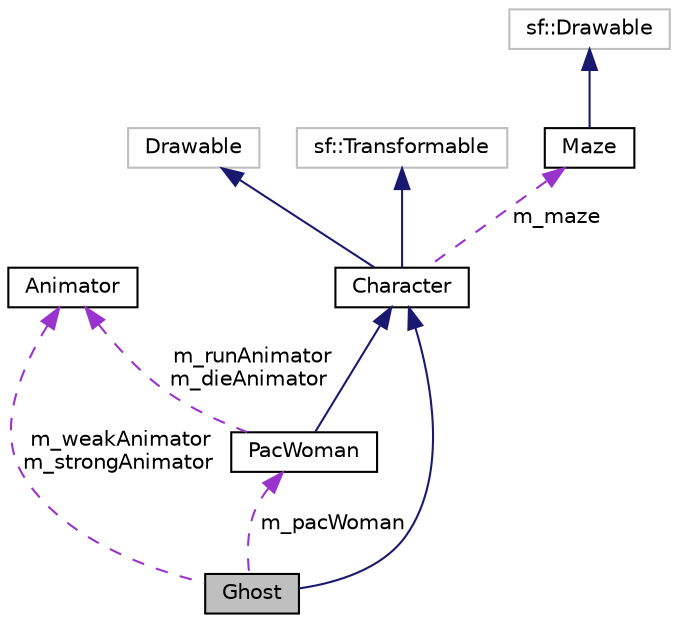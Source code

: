 digraph "Ghost"
{
  edge [fontname="Helvetica",fontsize="10",labelfontname="Helvetica",labelfontsize="10"];
  node [fontname="Helvetica",fontsize="10",shape=record];
  Node4 [label="Ghost",height=0.2,width=0.4,color="black", fillcolor="grey75", style="filled", fontcolor="black"];
  Node5 -> Node4 [dir="back",color="midnightblue",fontsize="10",style="solid",fontname="Helvetica"];
  Node5 [label="Character",height=0.2,width=0.4,color="black", fillcolor="white", style="filled",URL="$classCharacter.html",tooltip="\"Character Class\" "];
  Node6 -> Node5 [dir="back",color="midnightblue",fontsize="10",style="solid",fontname="Helvetica"];
  Node6 [label="Drawable",height=0.2,width=0.4,color="grey75", fillcolor="white", style="filled"];
  Node7 -> Node5 [dir="back",color="midnightblue",fontsize="10",style="solid",fontname="Helvetica"];
  Node7 [label="sf::Transformable",height=0.2,width=0.4,color="grey75", fillcolor="white", style="filled"];
  Node8 -> Node5 [dir="back",color="darkorchid3",fontsize="10",style="dashed",label=" m_maze" ,fontname="Helvetica"];
  Node8 [label="Maze",height=0.2,width=0.4,color="black", fillcolor="white", style="filled",URL="$classMaze.html",tooltip="\"Maze class\"  \"Header to create the map or scene for the game\" "];
  Node9 -> Node8 [dir="back",color="midnightblue",fontsize="10",style="solid",fontname="Helvetica"];
  Node9 [label="sf::Drawable",height=0.2,width=0.4,color="grey75", fillcolor="white", style="filled"];
  Node10 -> Node4 [dir="back",color="darkorchid3",fontsize="10",style="dashed",label=" m_weakAnimator\nm_strongAnimator" ,fontname="Helvetica"];
  Node10 [label="Animator",height=0.2,width=0.4,color="black", fillcolor="white", style="filled",URL="$classAnimator.html",tooltip="\"Animator Class\"  \"times animations for the sprites in the game\" "];
  Node11 -> Node4 [dir="back",color="darkorchid3",fontsize="10",style="dashed",label=" m_pacWoman" ,fontname="Helvetica"];
  Node11 [label="PacWoman",height=0.2,width=0.4,color="black", fillcolor="white", style="filled",URL="$classPacWoman.html"];
  Node5 -> Node11 [dir="back",color="midnightblue",fontsize="10",style="solid",fontname="Helvetica"];
  Node10 -> Node11 [dir="back",color="darkorchid3",fontsize="10",style="dashed",label=" m_runAnimator\nm_dieAnimator" ,fontname="Helvetica"];
}
